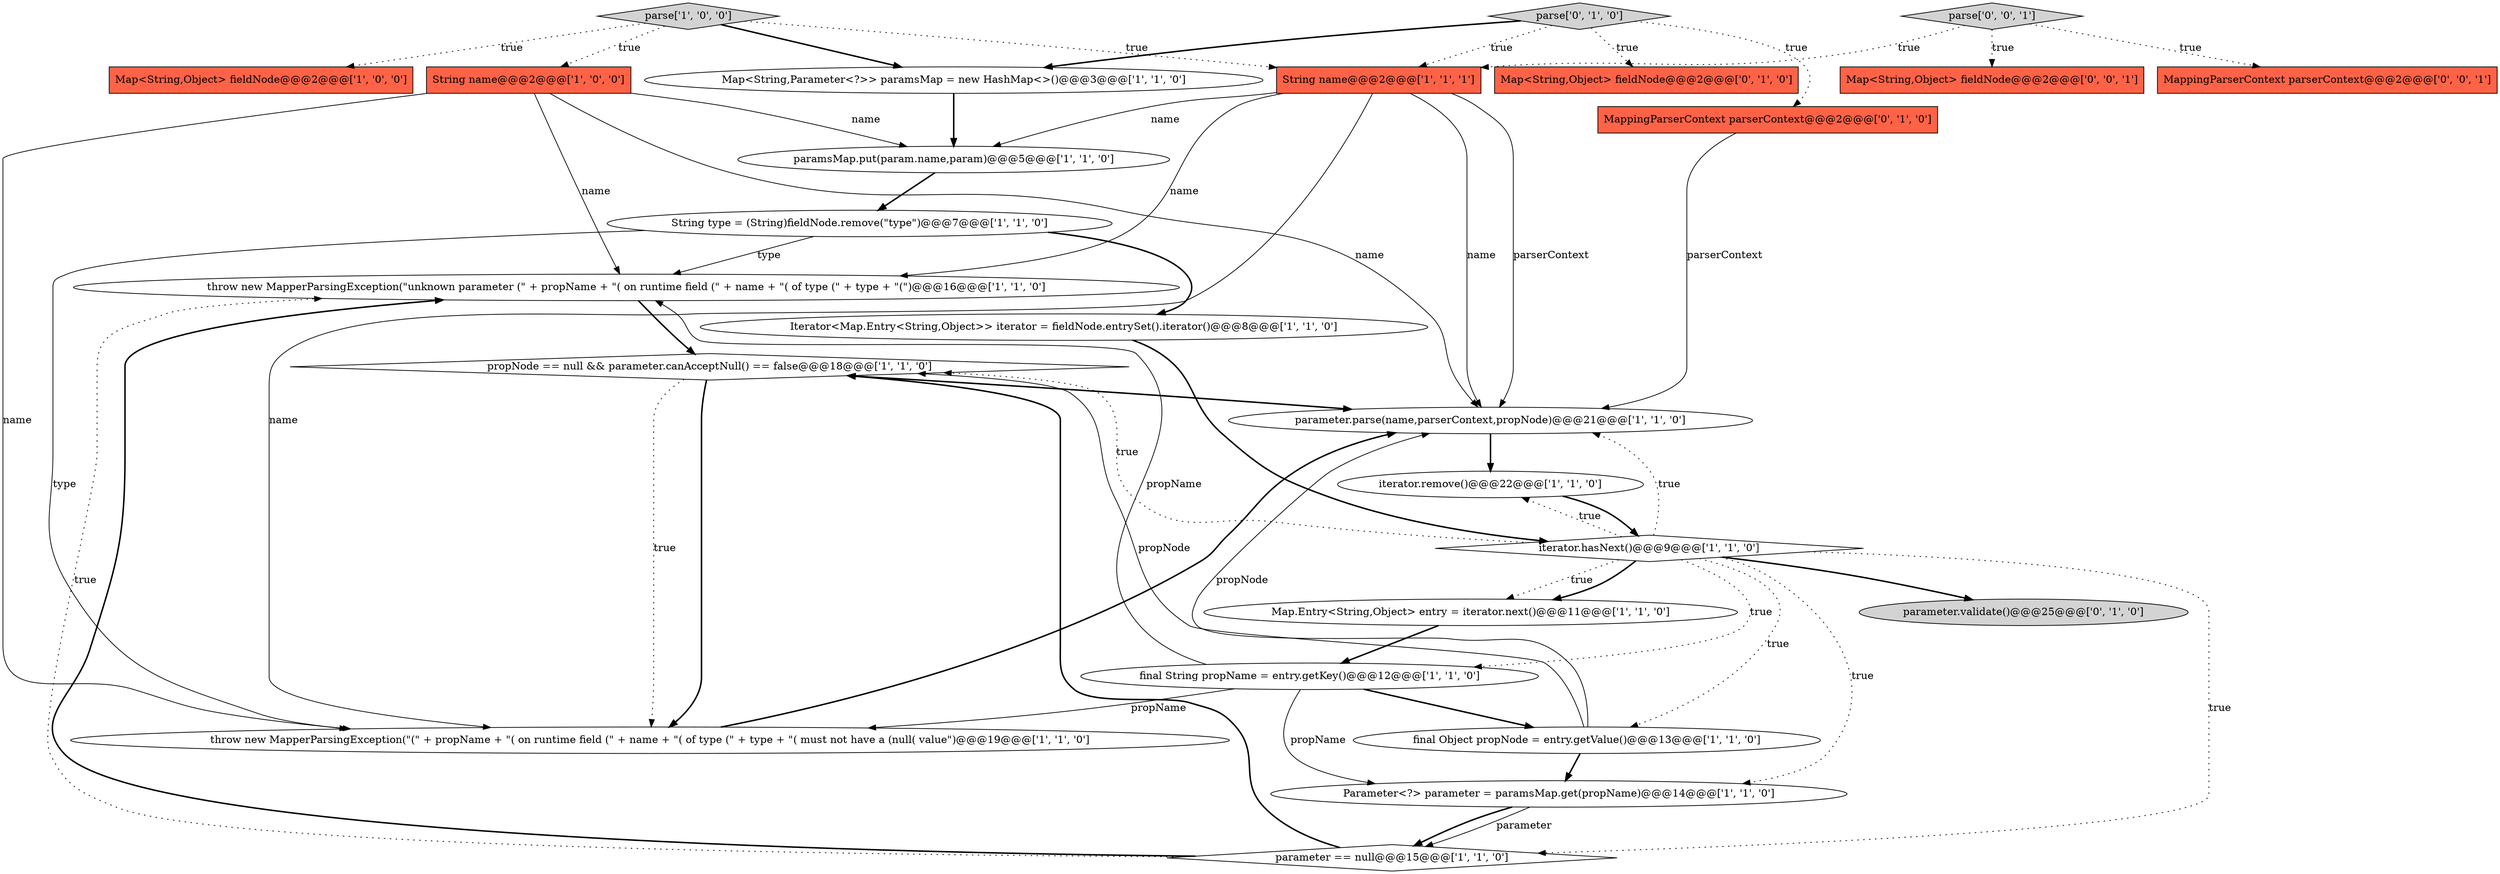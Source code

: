 digraph {
2 [style = filled, label = "Map<String,Object> fieldNode@@@2@@@['1', '0', '0']", fillcolor = tomato, shape = box image = "AAA0AAABBB1BBB"];
23 [style = filled, label = "MappingParserContext parserContext@@@2@@@['0', '0', '1']", fillcolor = tomato, shape = box image = "AAA0AAABBB3BBB"];
19 [style = filled, label = "Map<String,Object> fieldNode@@@2@@@['0', '1', '0']", fillcolor = tomato, shape = box image = "AAA0AAABBB2BBB"];
14 [style = filled, label = "throw new MapperParsingException(\"unknown parameter (\" + propName + \"( on runtime field (\" + name + \"( of type (\" + type + \"(\")@@@16@@@['1', '1', '0']", fillcolor = white, shape = ellipse image = "AAA0AAABBB1BBB"];
3 [style = filled, label = "String name@@@2@@@['1', '0', '0']", fillcolor = tomato, shape = box image = "AAA0AAABBB1BBB"];
4 [style = filled, label = "Map.Entry<String,Object> entry = iterator.next()@@@11@@@['1', '1', '0']", fillcolor = white, shape = ellipse image = "AAA0AAABBB1BBB"];
11 [style = filled, label = "parameter == null@@@15@@@['1', '1', '0']", fillcolor = white, shape = diamond image = "AAA0AAABBB1BBB"];
21 [style = filled, label = "parse['0', '1', '0']", fillcolor = lightgray, shape = diamond image = "AAA0AAABBB2BBB"];
15 [style = filled, label = "String name@@@2@@@['1', '1', '1']", fillcolor = tomato, shape = box image = "AAA0AAABBB1BBB"];
24 [style = filled, label = "parse['0', '0', '1']", fillcolor = lightgray, shape = diamond image = "AAA0AAABBB3BBB"];
8 [style = filled, label = "propNode == null && parameter.canAcceptNull() == false@@@18@@@['1', '1', '0']", fillcolor = white, shape = diamond image = "AAA0AAABBB1BBB"];
6 [style = filled, label = "Iterator<Map.Entry<String,Object>> iterator = fieldNode.entrySet().iterator()@@@8@@@['1', '1', '0']", fillcolor = white, shape = ellipse image = "AAA0AAABBB1BBB"];
17 [style = filled, label = "final Object propNode = entry.getValue()@@@13@@@['1', '1', '0']", fillcolor = white, shape = ellipse image = "AAA0AAABBB1BBB"];
18 [style = filled, label = "parse['1', '0', '0']", fillcolor = lightgray, shape = diamond image = "AAA0AAABBB1BBB"];
0 [style = filled, label = "parameter.parse(name,parserContext,propNode)@@@21@@@['1', '1', '0']", fillcolor = white, shape = ellipse image = "AAA0AAABBB1BBB"];
12 [style = filled, label = "throw new MapperParsingException(\"(\" + propName + \"( on runtime field (\" + name + \"( of type (\" + type + \"( must not have a (null( value\")@@@19@@@['1', '1', '0']", fillcolor = white, shape = ellipse image = "AAA0AAABBB1BBB"];
5 [style = filled, label = "Parameter<?> parameter = paramsMap.get(propName)@@@14@@@['1', '1', '0']", fillcolor = white, shape = ellipse image = "AAA0AAABBB1BBB"];
7 [style = filled, label = "iterator.hasNext()@@@9@@@['1', '1', '0']", fillcolor = white, shape = diamond image = "AAA0AAABBB1BBB"];
10 [style = filled, label = "final String propName = entry.getKey()@@@12@@@['1', '1', '0']", fillcolor = white, shape = ellipse image = "AAA0AAABBB1BBB"];
20 [style = filled, label = "MappingParserContext parserContext@@@2@@@['0', '1', '0']", fillcolor = tomato, shape = box image = "AAA0AAABBB2BBB"];
9 [style = filled, label = "iterator.remove()@@@22@@@['1', '1', '0']", fillcolor = white, shape = ellipse image = "AAA0AAABBB1BBB"];
1 [style = filled, label = "Map<String,Parameter<?>> paramsMap = new HashMap<>()@@@3@@@['1', '1', '0']", fillcolor = white, shape = ellipse image = "AAA0AAABBB1BBB"];
16 [style = filled, label = "paramsMap.put(param.name,param)@@@5@@@['1', '1', '0']", fillcolor = white, shape = ellipse image = "AAA0AAABBB1BBB"];
22 [style = filled, label = "parameter.validate()@@@25@@@['0', '1', '0']", fillcolor = lightgray, shape = ellipse image = "AAA1AAABBB2BBB"];
13 [style = filled, label = "String type = (String)fieldNode.remove(\"type\")@@@7@@@['1', '1', '0']", fillcolor = white, shape = ellipse image = "AAA0AAABBB1BBB"];
25 [style = filled, label = "Map<String,Object> fieldNode@@@2@@@['0', '0', '1']", fillcolor = tomato, shape = box image = "AAA0AAABBB3BBB"];
12->0 [style = bold, label=""];
10->12 [style = solid, label="propName"];
18->15 [style = dotted, label="true"];
7->4 [style = dotted, label="true"];
18->3 [style = dotted, label="true"];
15->14 [style = solid, label="name"];
8->12 [style = bold, label=""];
7->17 [style = dotted, label="true"];
3->16 [style = solid, label="name"];
10->17 [style = bold, label=""];
8->0 [style = bold, label=""];
3->12 [style = solid, label="name"];
7->8 [style = dotted, label="true"];
7->10 [style = dotted, label="true"];
13->6 [style = bold, label=""];
17->8 [style = solid, label="propNode"];
0->9 [style = bold, label=""];
3->0 [style = solid, label="name"];
7->22 [style = bold, label=""];
16->13 [style = bold, label=""];
7->9 [style = dotted, label="true"];
15->0 [style = solid, label="parserContext"];
11->14 [style = bold, label=""];
15->12 [style = solid, label="name"];
21->15 [style = dotted, label="true"];
7->11 [style = dotted, label="true"];
21->20 [style = dotted, label="true"];
7->5 [style = dotted, label="true"];
13->14 [style = solid, label="type"];
24->23 [style = dotted, label="true"];
11->14 [style = dotted, label="true"];
5->11 [style = bold, label=""];
7->4 [style = bold, label=""];
5->11 [style = solid, label="parameter"];
13->12 [style = solid, label="type"];
15->0 [style = solid, label="name"];
11->8 [style = bold, label=""];
14->8 [style = bold, label=""];
21->19 [style = dotted, label="true"];
20->0 [style = solid, label="parserContext"];
10->5 [style = solid, label="propName"];
4->10 [style = bold, label=""];
15->16 [style = solid, label="name"];
18->1 [style = bold, label=""];
10->14 [style = solid, label="propName"];
7->0 [style = dotted, label="true"];
21->1 [style = bold, label=""];
18->2 [style = dotted, label="true"];
24->25 [style = dotted, label="true"];
24->15 [style = dotted, label="true"];
6->7 [style = bold, label=""];
1->16 [style = bold, label=""];
17->5 [style = bold, label=""];
17->0 [style = solid, label="propNode"];
8->12 [style = dotted, label="true"];
3->14 [style = solid, label="name"];
9->7 [style = bold, label=""];
}
